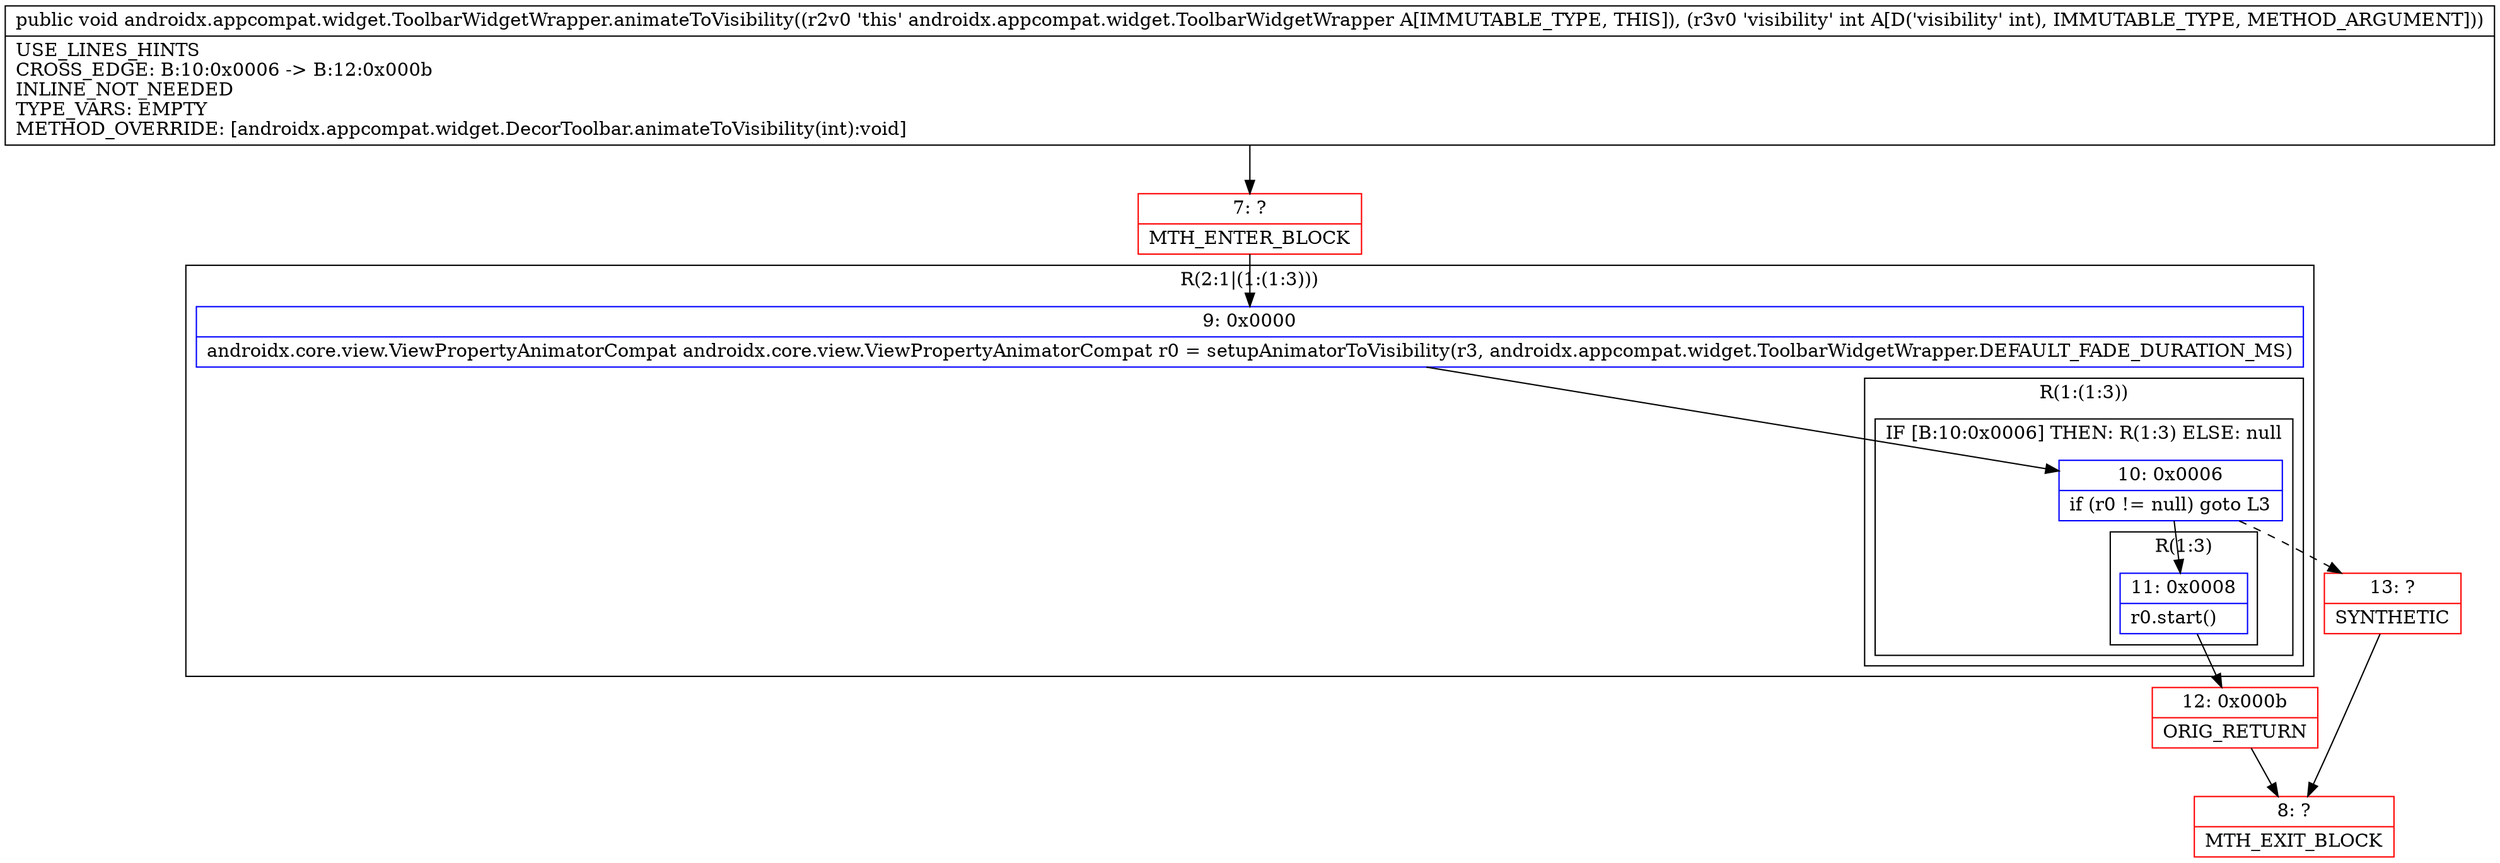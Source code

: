 digraph "CFG forandroidx.appcompat.widget.ToolbarWidgetWrapper.animateToVisibility(I)V" {
subgraph cluster_Region_1425950949 {
label = "R(2:1|(1:(1:3)))";
node [shape=record,color=blue];
Node_9 [shape=record,label="{9\:\ 0x0000|androidx.core.view.ViewPropertyAnimatorCompat androidx.core.view.ViewPropertyAnimatorCompat r0 = setupAnimatorToVisibility(r3, androidx.appcompat.widget.ToolbarWidgetWrapper.DEFAULT_FADE_DURATION_MS)\l}"];
subgraph cluster_Region_200271768 {
label = "R(1:(1:3))";
node [shape=record,color=blue];
subgraph cluster_IfRegion_1740087370 {
label = "IF [B:10:0x0006] THEN: R(1:3) ELSE: null";
node [shape=record,color=blue];
Node_10 [shape=record,label="{10\:\ 0x0006|if (r0 != null) goto L3\l}"];
subgraph cluster_Region_393155640 {
label = "R(1:3)";
node [shape=record,color=blue];
Node_11 [shape=record,label="{11\:\ 0x0008|r0.start()\l}"];
}
}
}
}
Node_7 [shape=record,color=red,label="{7\:\ ?|MTH_ENTER_BLOCK\l}"];
Node_12 [shape=record,color=red,label="{12\:\ 0x000b|ORIG_RETURN\l}"];
Node_8 [shape=record,color=red,label="{8\:\ ?|MTH_EXIT_BLOCK\l}"];
Node_13 [shape=record,color=red,label="{13\:\ ?|SYNTHETIC\l}"];
MethodNode[shape=record,label="{public void androidx.appcompat.widget.ToolbarWidgetWrapper.animateToVisibility((r2v0 'this' androidx.appcompat.widget.ToolbarWidgetWrapper A[IMMUTABLE_TYPE, THIS]), (r3v0 'visibility' int A[D('visibility' int), IMMUTABLE_TYPE, METHOD_ARGUMENT]))  | USE_LINES_HINTS\lCROSS_EDGE: B:10:0x0006 \-\> B:12:0x000b\lINLINE_NOT_NEEDED\lTYPE_VARS: EMPTY\lMETHOD_OVERRIDE: [androidx.appcompat.widget.DecorToolbar.animateToVisibility(int):void]\l}"];
MethodNode -> Node_7;Node_9 -> Node_10;
Node_10 -> Node_11;
Node_10 -> Node_13[style=dashed];
Node_11 -> Node_12;
Node_7 -> Node_9;
Node_12 -> Node_8;
Node_13 -> Node_8;
}

